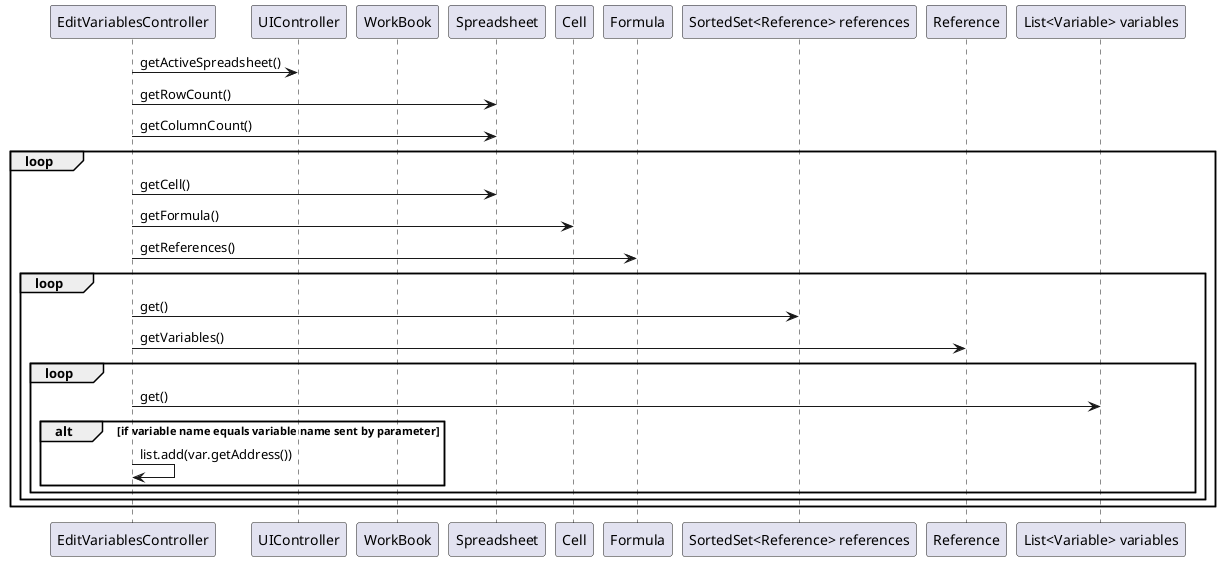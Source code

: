 @startuml doc-files/macros02_03_sequence_diagram_design_getAddressVariable.png

    participant "EditVariablesController" as controller
    participant "UIController" as uicontroller
    participant "WorkBook" as workbook
    participant "Spreadsheet" as spreadsheet
    participant "Cell" as cell
    participant "Formula" as formula
    participant "SortedSet<Reference> references" as references
    participant "Reference" as reference
    participant "List<Variable> variables" as variables
    
    
    controller -> uicontroller: getActiveSpreadsheet()
    controller -> spreadsheet: getRowCount()
    controller -> spreadsheet: getColumnCount()

    loop
        controller -> spreadsheet: getCell()
        controller -> cell: getFormula()
        controller -> formula: getReferences()

        loop
            controller -> references: get()
            controller -> reference: getVariables()
            
            loop
                controller -> variables: get()
                alt if variable name equals variable name sent by parameter
                    controller -> controller: list.add(var.getAddress())
                end alt
            end loop
        end loop
        
    end loop


@enduml